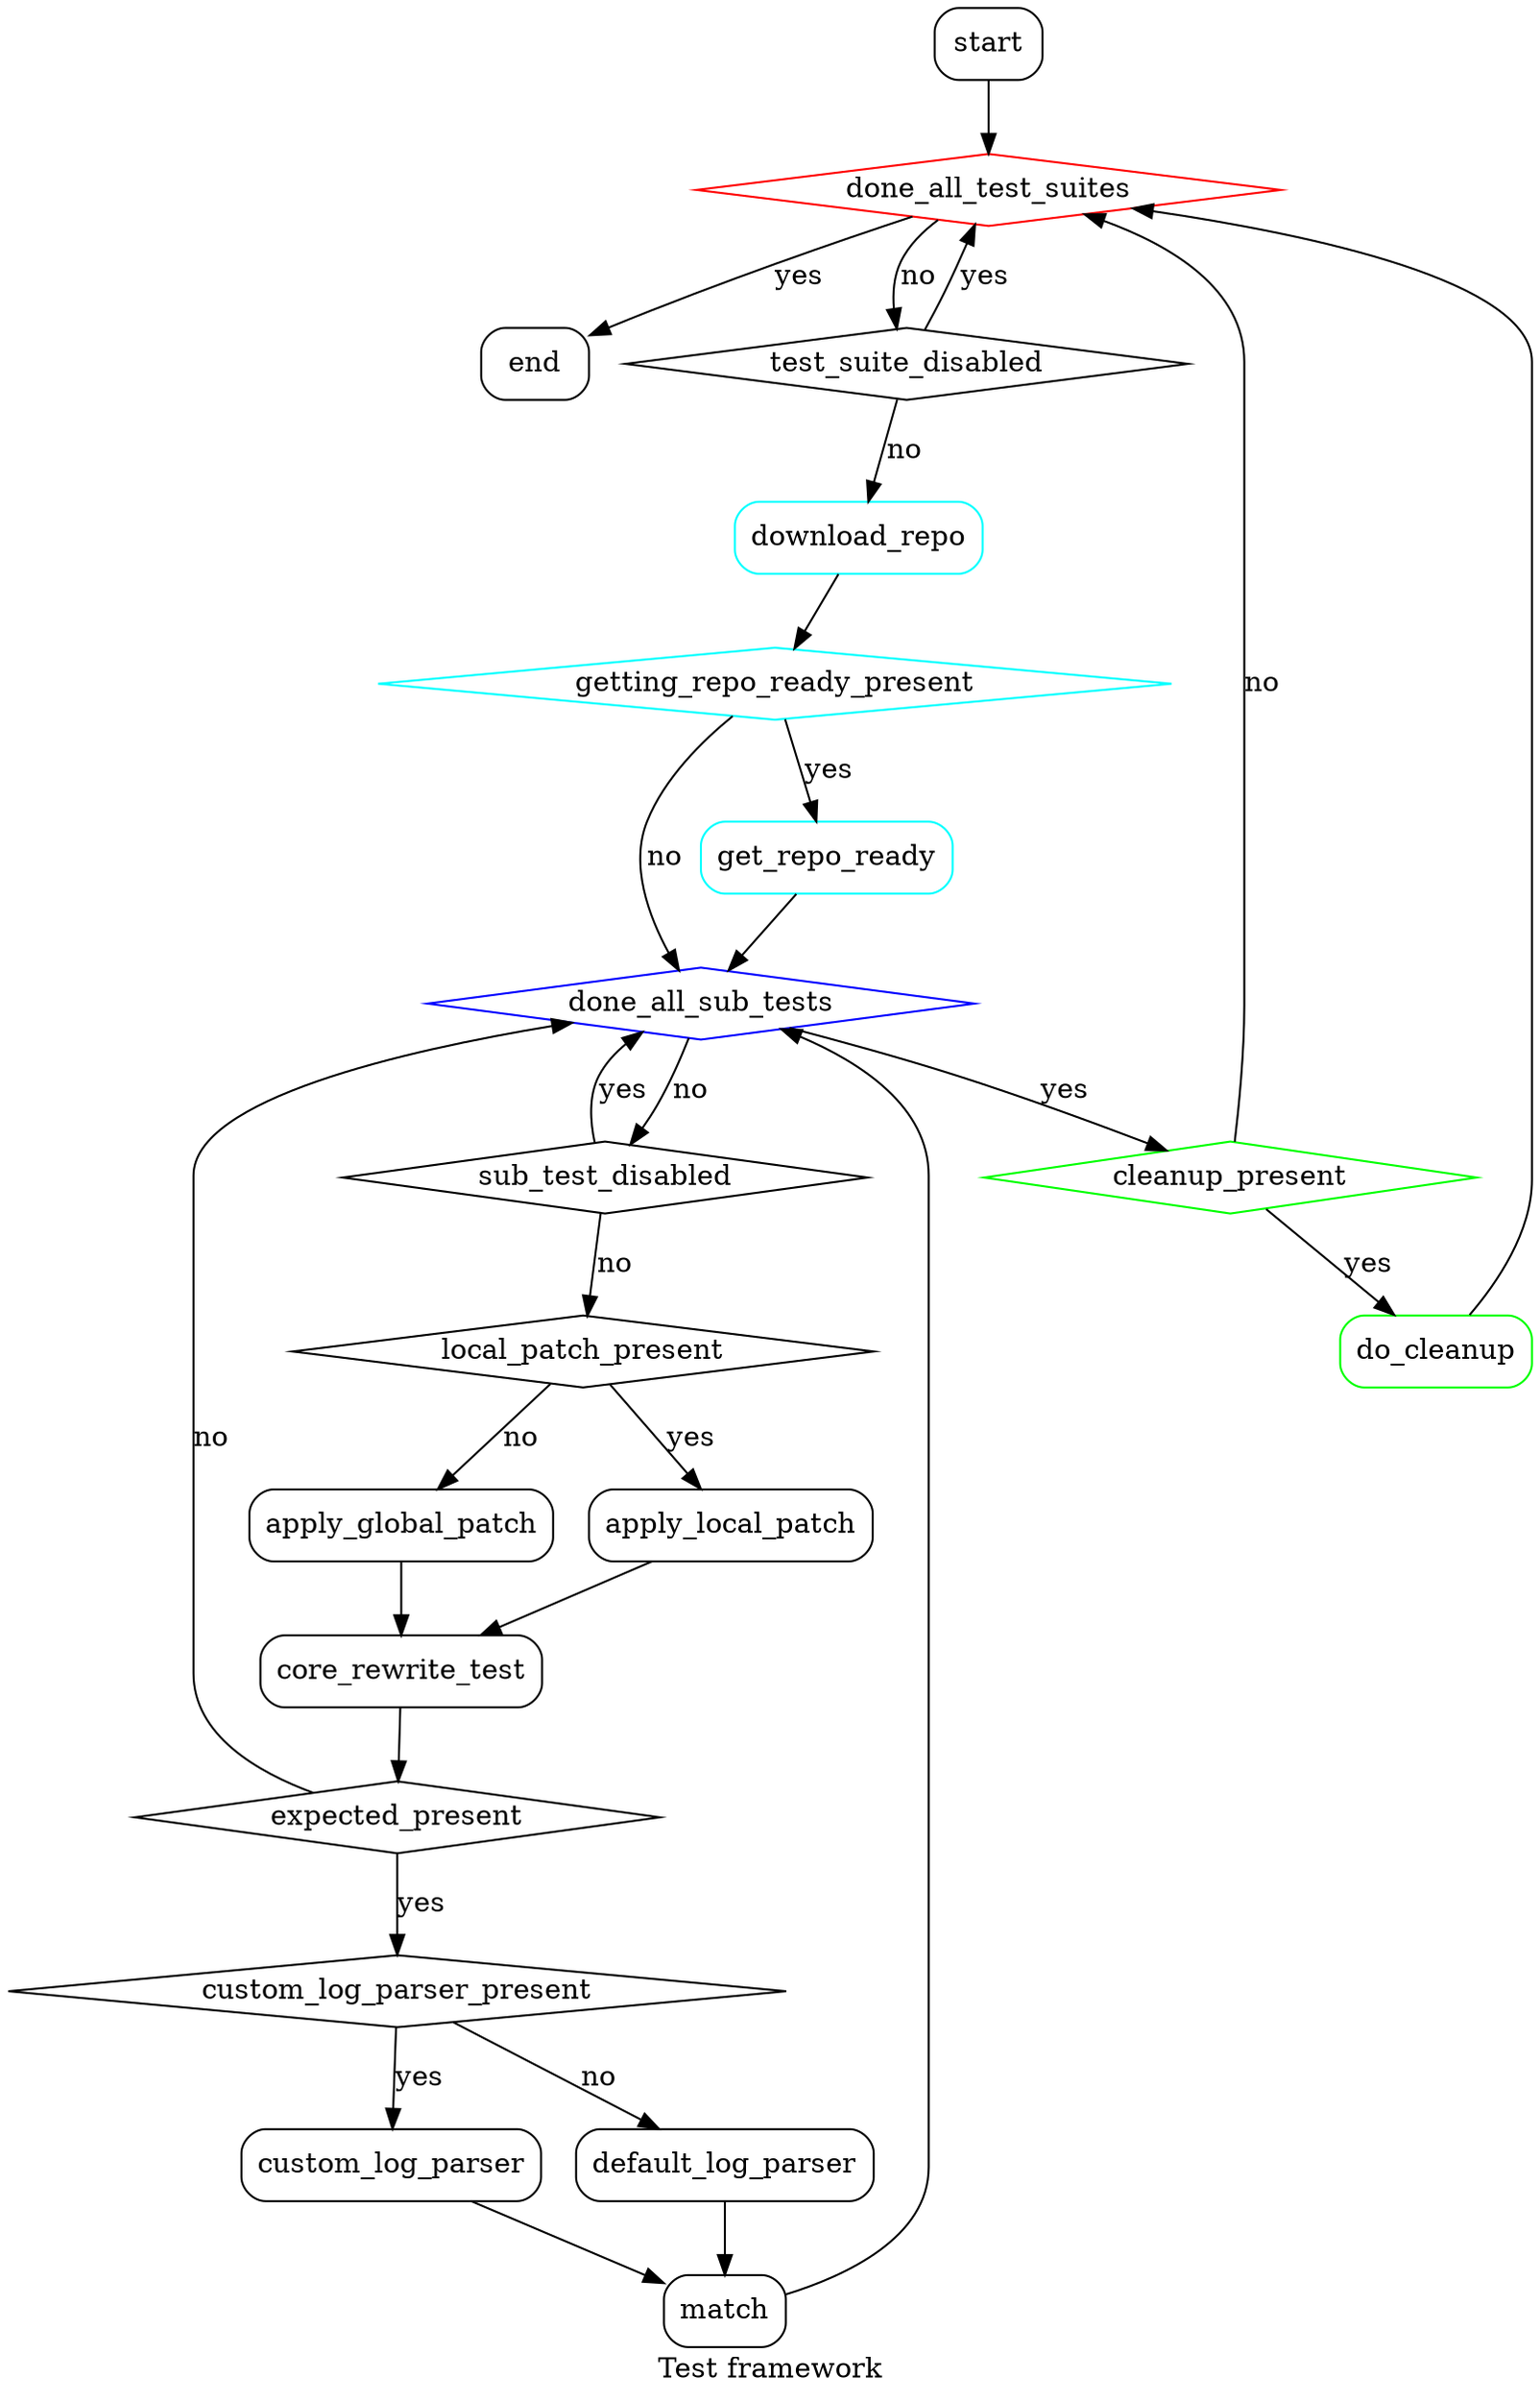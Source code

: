 digraph {
    label="Test framework"

    start -> done_all_test_suites;

 
    start[shape="box", style=rounded];
    end[shape="box", style=rounded];
    done_all_test_suites [shape="diamond", style="", color=red];
    done_all_test_suites -> end[label="yes"];

    test_suite_disabled[shape="diamond", style=""]
    test_suite_disabled->done_all_test_suites[label="yes"];


    done_all_sub_tests [shape="diamond", style="", color=blue];
    download_repo[shape="box", style=rounded, color=cyan]
    done_all_test_suites -> test_suite_disabled[label="no"];
    
    test_suite_disabled->download_repo[label="no"]


    getting_repo_ready_present[shape="diamond", style="",color=cyan];
    download_repo->getting_repo_ready_present

    get_repo_ready[shape="box", style=rounded , color=cyan]
    getting_repo_ready_present->get_repo_ready[label="yes"];


    get_repo_ready->done_all_sub_tests
    getting_repo_ready_present->done_all_sub_tests[label="no"];

    cleanup_present[shape="diamond", style="", color=green]
        done_all_sub_tests -> cleanup_present[label="yes"]

    do_cleanup[shape="box", style=rounded, color=green]
    cleanup_present->do_cleanup[label="yes"];
    cleanup_present->done_all_test_suites[label="no"];
    do_cleanup->done_all_test_suites

    local_patch_present[shape="diamond", style=""]
    done_all_sub_tests -> sub_test_disabled[label="no"]


    sub_test_disabled[shape="diamond", style=""]


    sub_test_disabled->local_patch_present[label="no"];
    sub_test_disabled->done_all_sub_tests[label="yes"];

    apply_global_patch[shape="box", style=rounded]
    local_patch_present -> apply_global_patch[label="no"];
    apply_local_patch[shape="box", style=rounded]
    local_patch_present -> apply_local_patch[label="yes"];



    core_rewrite_test[shape="box", style=rounded]
    apply_local_patch -> core_rewrite_test;
    apply_global_patch -> core_rewrite_test;



    expected_present [shape="diamond", style=""];
    core_rewrite_test->expected_present
    expected_present -> done_all_sub_tests[label="no"];

    custom_log_parser_present [shape="diamond", style=""];
    expected_present -> custom_log_parser_present[label="yes"];

    default_log_parser[shape="box", style=rounded]
    custom_log_parser[shape="box", style=rounded]
    custom_log_parser_present->default_log_parser[label="no"];
    custom_log_parser_present->custom_log_parser[label="yes"];

    match[shape="box", style=rounded]
    custom_log_parser->match
    default_log_parser->match
    match->done_all_sub_tests
}